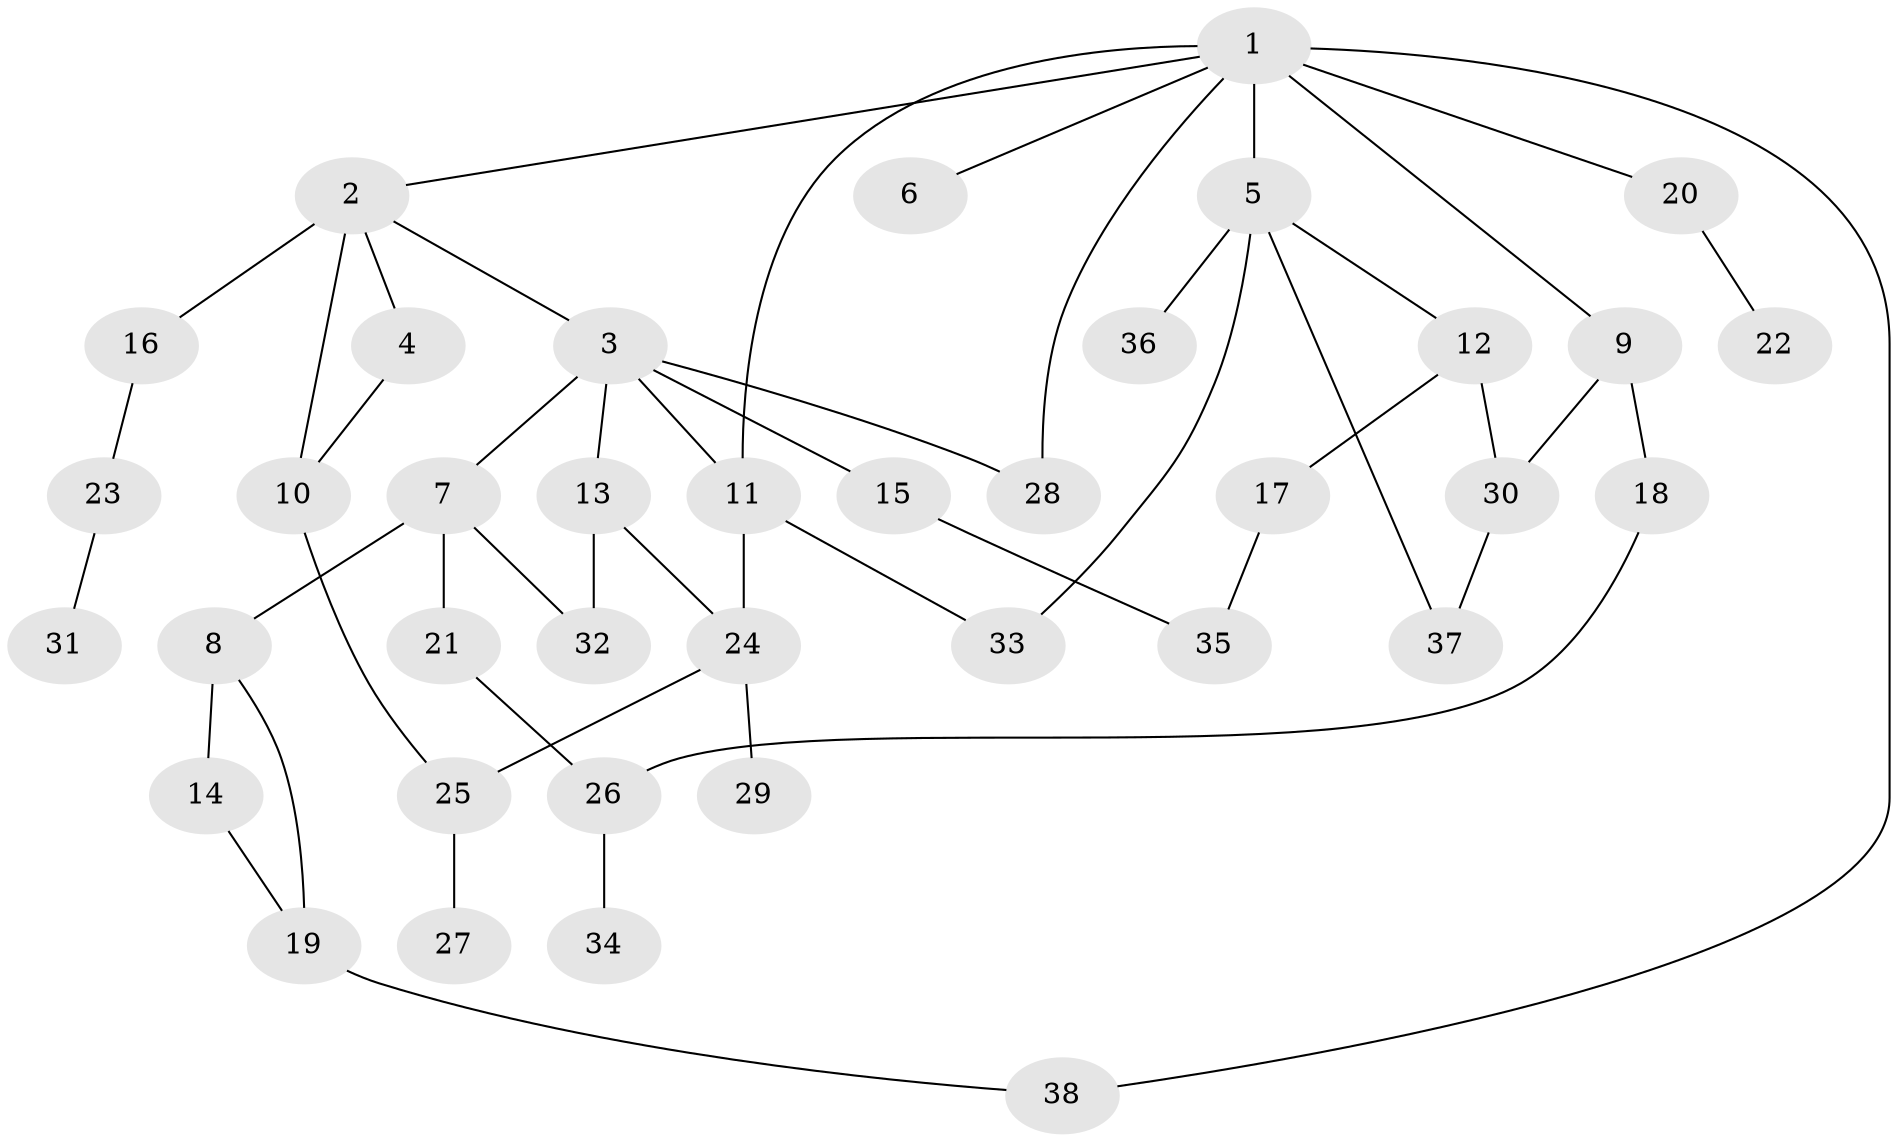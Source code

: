 // original degree distribution, {7: 0.04, 5: 0.02666666666666667, 3: 0.21333333333333335, 2: 0.30666666666666664, 4: 0.08, 1: 0.3333333333333333}
// Generated by graph-tools (version 1.1) at 2025/34/03/09/25 02:34:15]
// undirected, 38 vertices, 50 edges
graph export_dot {
graph [start="1"]
  node [color=gray90,style=filled];
  1;
  2;
  3;
  4;
  5;
  6;
  7;
  8;
  9;
  10;
  11;
  12;
  13;
  14;
  15;
  16;
  17;
  18;
  19;
  20;
  21;
  22;
  23;
  24;
  25;
  26;
  27;
  28;
  29;
  30;
  31;
  32;
  33;
  34;
  35;
  36;
  37;
  38;
  1 -- 2 [weight=1.0];
  1 -- 5 [weight=2.0];
  1 -- 6 [weight=1.0];
  1 -- 9 [weight=1.0];
  1 -- 11 [weight=1.0];
  1 -- 20 [weight=1.0];
  1 -- 28 [weight=1.0];
  1 -- 38 [weight=1.0];
  2 -- 3 [weight=1.0];
  2 -- 4 [weight=1.0];
  2 -- 10 [weight=2.0];
  2 -- 16 [weight=1.0];
  3 -- 7 [weight=1.0];
  3 -- 11 [weight=1.0];
  3 -- 13 [weight=1.0];
  3 -- 15 [weight=1.0];
  3 -- 28 [weight=1.0];
  4 -- 10 [weight=1.0];
  5 -- 12 [weight=1.0];
  5 -- 33 [weight=1.0];
  5 -- 36 [weight=1.0];
  5 -- 37 [weight=1.0];
  7 -- 8 [weight=1.0];
  7 -- 21 [weight=1.0];
  7 -- 32 [weight=1.0];
  8 -- 14 [weight=1.0];
  8 -- 19 [weight=1.0];
  9 -- 18 [weight=2.0];
  9 -- 30 [weight=1.0];
  10 -- 25 [weight=1.0];
  11 -- 24 [weight=1.0];
  11 -- 33 [weight=1.0];
  12 -- 17 [weight=1.0];
  12 -- 30 [weight=2.0];
  13 -- 24 [weight=1.0];
  13 -- 32 [weight=1.0];
  14 -- 19 [weight=1.0];
  15 -- 35 [weight=1.0];
  16 -- 23 [weight=1.0];
  17 -- 35 [weight=1.0];
  18 -- 26 [weight=1.0];
  19 -- 38 [weight=1.0];
  20 -- 22 [weight=1.0];
  21 -- 26 [weight=1.0];
  23 -- 31 [weight=1.0];
  24 -- 25 [weight=1.0];
  24 -- 29 [weight=1.0];
  25 -- 27 [weight=2.0];
  26 -- 34 [weight=2.0];
  30 -- 37 [weight=1.0];
}
